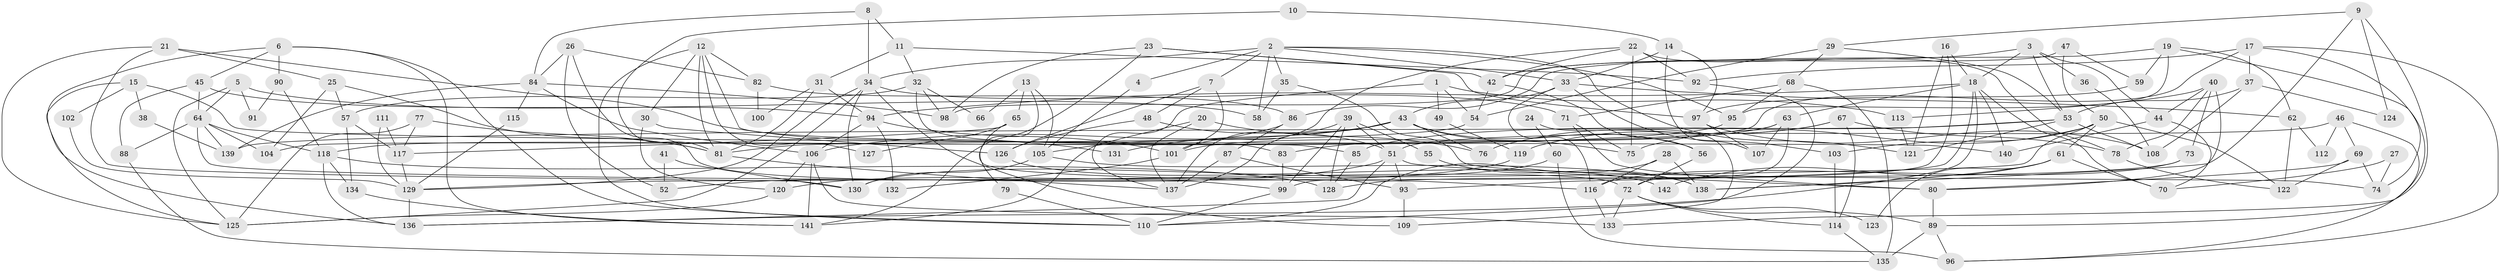 // Generated by graph-tools (version 1.1) at 2025/50/03/09/25 04:50:05]
// undirected, 142 vertices, 284 edges
graph export_dot {
graph [start="1"]
  node [color=gray90,style=filled];
  1;
  2;
  3;
  4;
  5;
  6;
  7;
  8;
  9;
  10;
  11;
  12;
  13;
  14;
  15;
  16;
  17;
  18;
  19;
  20;
  21;
  22;
  23;
  24;
  25;
  26;
  27;
  28;
  29;
  30;
  31;
  32;
  33;
  34;
  35;
  36;
  37;
  38;
  39;
  40;
  41;
  42;
  43;
  44;
  45;
  46;
  47;
  48;
  49;
  50;
  51;
  52;
  53;
  54;
  55;
  56;
  57;
  58;
  59;
  60;
  61;
  62;
  63;
  64;
  65;
  66;
  67;
  68;
  69;
  70;
  71;
  72;
  73;
  74;
  75;
  76;
  77;
  78;
  79;
  80;
  81;
  82;
  83;
  84;
  85;
  86;
  87;
  88;
  89;
  90;
  91;
  92;
  93;
  94;
  95;
  96;
  97;
  98;
  99;
  100;
  101;
  102;
  103;
  104;
  105;
  106;
  107;
  108;
  109;
  110;
  111;
  112;
  113;
  114;
  115;
  116;
  117;
  118;
  119;
  120;
  121;
  122;
  123;
  124;
  125;
  126;
  127;
  128;
  129;
  130;
  131;
  132;
  133;
  134;
  135;
  136;
  137;
  138;
  139;
  140;
  141;
  142;
  1 -- 54;
  1 -- 137;
  1 -- 49;
  1 -- 113;
  2 -- 7;
  2 -- 121;
  2 -- 4;
  2 -- 33;
  2 -- 34;
  2 -- 35;
  2 -- 58;
  2 -- 95;
  3 -- 18;
  3 -- 53;
  3 -- 36;
  3 -- 42;
  3 -- 44;
  4 -- 105;
  5 -- 64;
  5 -- 125;
  5 -- 58;
  5 -- 91;
  6 -- 136;
  6 -- 141;
  6 -- 45;
  6 -- 90;
  6 -- 110;
  7 -- 48;
  7 -- 101;
  7 -- 126;
  8 -- 84;
  8 -- 34;
  8 -- 11;
  9 -- 133;
  9 -- 138;
  9 -- 29;
  9 -- 124;
  10 -- 14;
  10 -- 81;
  11 -- 92;
  11 -- 31;
  11 -- 32;
  12 -- 110;
  12 -- 81;
  12 -- 30;
  12 -- 82;
  12 -- 85;
  12 -- 127;
  13 -- 105;
  13 -- 65;
  13 -- 66;
  13 -- 79;
  14 -- 107;
  14 -- 33;
  14 -- 97;
  15 -- 140;
  15 -- 125;
  15 -- 38;
  15 -- 102;
  16 -- 18;
  16 -- 121;
  16 -- 99;
  17 -- 96;
  17 -- 92;
  17 -- 37;
  17 -- 74;
  17 -- 104;
  18 -- 94;
  18 -- 63;
  18 -- 70;
  18 -- 93;
  18 -- 136;
  18 -- 140;
  19 -- 59;
  19 -- 95;
  19 -- 62;
  19 -- 86;
  19 -- 89;
  20 -- 137;
  20 -- 141;
  20 -- 76;
  21 -- 125;
  21 -- 25;
  21 -- 130;
  21 -- 131;
  22 -- 78;
  22 -- 75;
  22 -- 42;
  22 -- 92;
  22 -- 101;
  23 -- 98;
  23 -- 42;
  23 -- 97;
  23 -- 141;
  24 -- 60;
  24 -- 109;
  25 -- 81;
  25 -- 104;
  25 -- 57;
  26 -- 82;
  26 -- 72;
  26 -- 52;
  26 -- 84;
  27 -- 70;
  27 -- 74;
  28 -- 110;
  28 -- 116;
  28 -- 138;
  29 -- 53;
  29 -- 54;
  29 -- 68;
  30 -- 120;
  30 -- 126;
  31 -- 81;
  31 -- 94;
  31 -- 100;
  32 -- 83;
  32 -- 57;
  32 -- 66;
  32 -- 98;
  33 -- 62;
  33 -- 43;
  33 -- 103;
  33 -- 116;
  34 -- 130;
  34 -- 71;
  34 -- 109;
  34 -- 125;
  34 -- 129;
  35 -- 58;
  35 -- 74;
  36 -- 108;
  37 -- 108;
  37 -- 53;
  37 -- 124;
  38 -- 139;
  39 -- 51;
  39 -- 99;
  39 -- 55;
  39 -- 128;
  39 -- 137;
  40 -- 73;
  40 -- 78;
  40 -- 44;
  40 -- 80;
  40 -- 113;
  41 -- 130;
  41 -- 52;
  42 -- 54;
  42 -- 56;
  43 -- 75;
  43 -- 56;
  43 -- 76;
  43 -- 106;
  43 -- 131;
  43 -- 137;
  44 -- 70;
  44 -- 140;
  45 -- 94;
  45 -- 64;
  45 -- 88;
  46 -- 51;
  46 -- 69;
  46 -- 96;
  46 -- 112;
  47 -- 98;
  47 -- 50;
  47 -- 59;
  48 -- 126;
  48 -- 51;
  49 -- 119;
  50 -- 129;
  50 -- 103;
  50 -- 61;
  50 -- 75;
  50 -- 122;
  51 -- 136;
  51 -- 80;
  51 -- 52;
  51 -- 93;
  53 -- 85;
  53 -- 108;
  53 -- 121;
  53 -- 139;
  54 -- 81;
  55 -- 138;
  56 -- 72;
  57 -- 117;
  57 -- 134;
  59 -- 97;
  60 -- 130;
  60 -- 96;
  61 -- 70;
  61 -- 123;
  61 -- 138;
  61 -- 142;
  62 -- 122;
  62 -- 112;
  63 -- 72;
  63 -- 101;
  63 -- 83;
  63 -- 107;
  64 -- 139;
  64 -- 88;
  64 -- 99;
  64 -- 104;
  64 -- 118;
  65 -- 116;
  65 -- 117;
  65 -- 127;
  67 -- 114;
  67 -- 76;
  67 -- 78;
  67 -- 119;
  68 -- 71;
  68 -- 95;
  68 -- 135;
  69 -- 80;
  69 -- 74;
  69 -- 122;
  71 -- 80;
  71 -- 75;
  72 -- 89;
  72 -- 114;
  72 -- 123;
  72 -- 133;
  73 -- 128;
  73 -- 116;
  77 -- 81;
  77 -- 117;
  77 -- 125;
  78 -- 122;
  79 -- 110;
  80 -- 89;
  81 -- 137;
  82 -- 86;
  82 -- 100;
  83 -- 99;
  84 -- 106;
  84 -- 98;
  84 -- 115;
  84 -- 139;
  85 -- 128;
  86 -- 87;
  86 -- 105;
  87 -- 93;
  87 -- 137;
  88 -- 135;
  89 -- 135;
  89 -- 96;
  90 -- 118;
  90 -- 91;
  92 -- 110;
  93 -- 109;
  94 -- 106;
  94 -- 101;
  94 -- 132;
  95 -- 118;
  97 -- 107;
  97 -- 108;
  99 -- 110;
  101 -- 132;
  102 -- 129;
  103 -- 114;
  105 -- 138;
  105 -- 130;
  106 -- 141;
  106 -- 120;
  106 -- 133;
  111 -- 117;
  111 -- 129;
  113 -- 121;
  114 -- 135;
  115 -- 129;
  116 -- 133;
  117 -- 129;
  118 -- 128;
  118 -- 134;
  118 -- 136;
  119 -- 120;
  120 -- 125;
  126 -- 142;
  129 -- 136;
  134 -- 141;
}
